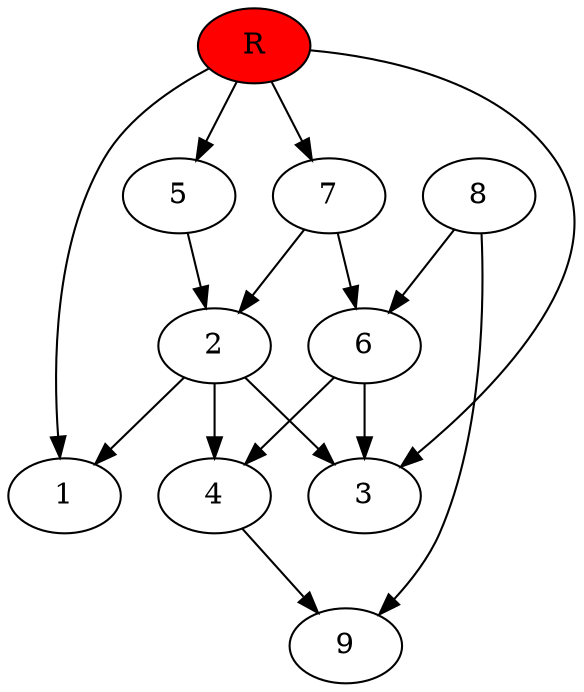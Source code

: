 digraph prb25604 {
	1
	2
	3
	4
	5
	6
	7
	8
	R [fillcolor="#ff0000" style=filled]
	2 -> 1
	2 -> 3
	2 -> 4
	4 -> 9
	5 -> 2
	6 -> 3
	6 -> 4
	7 -> 2
	7 -> 6
	8 -> 6
	8 -> 9
	R -> 1
	R -> 3
	R -> 5
	R -> 7
}
